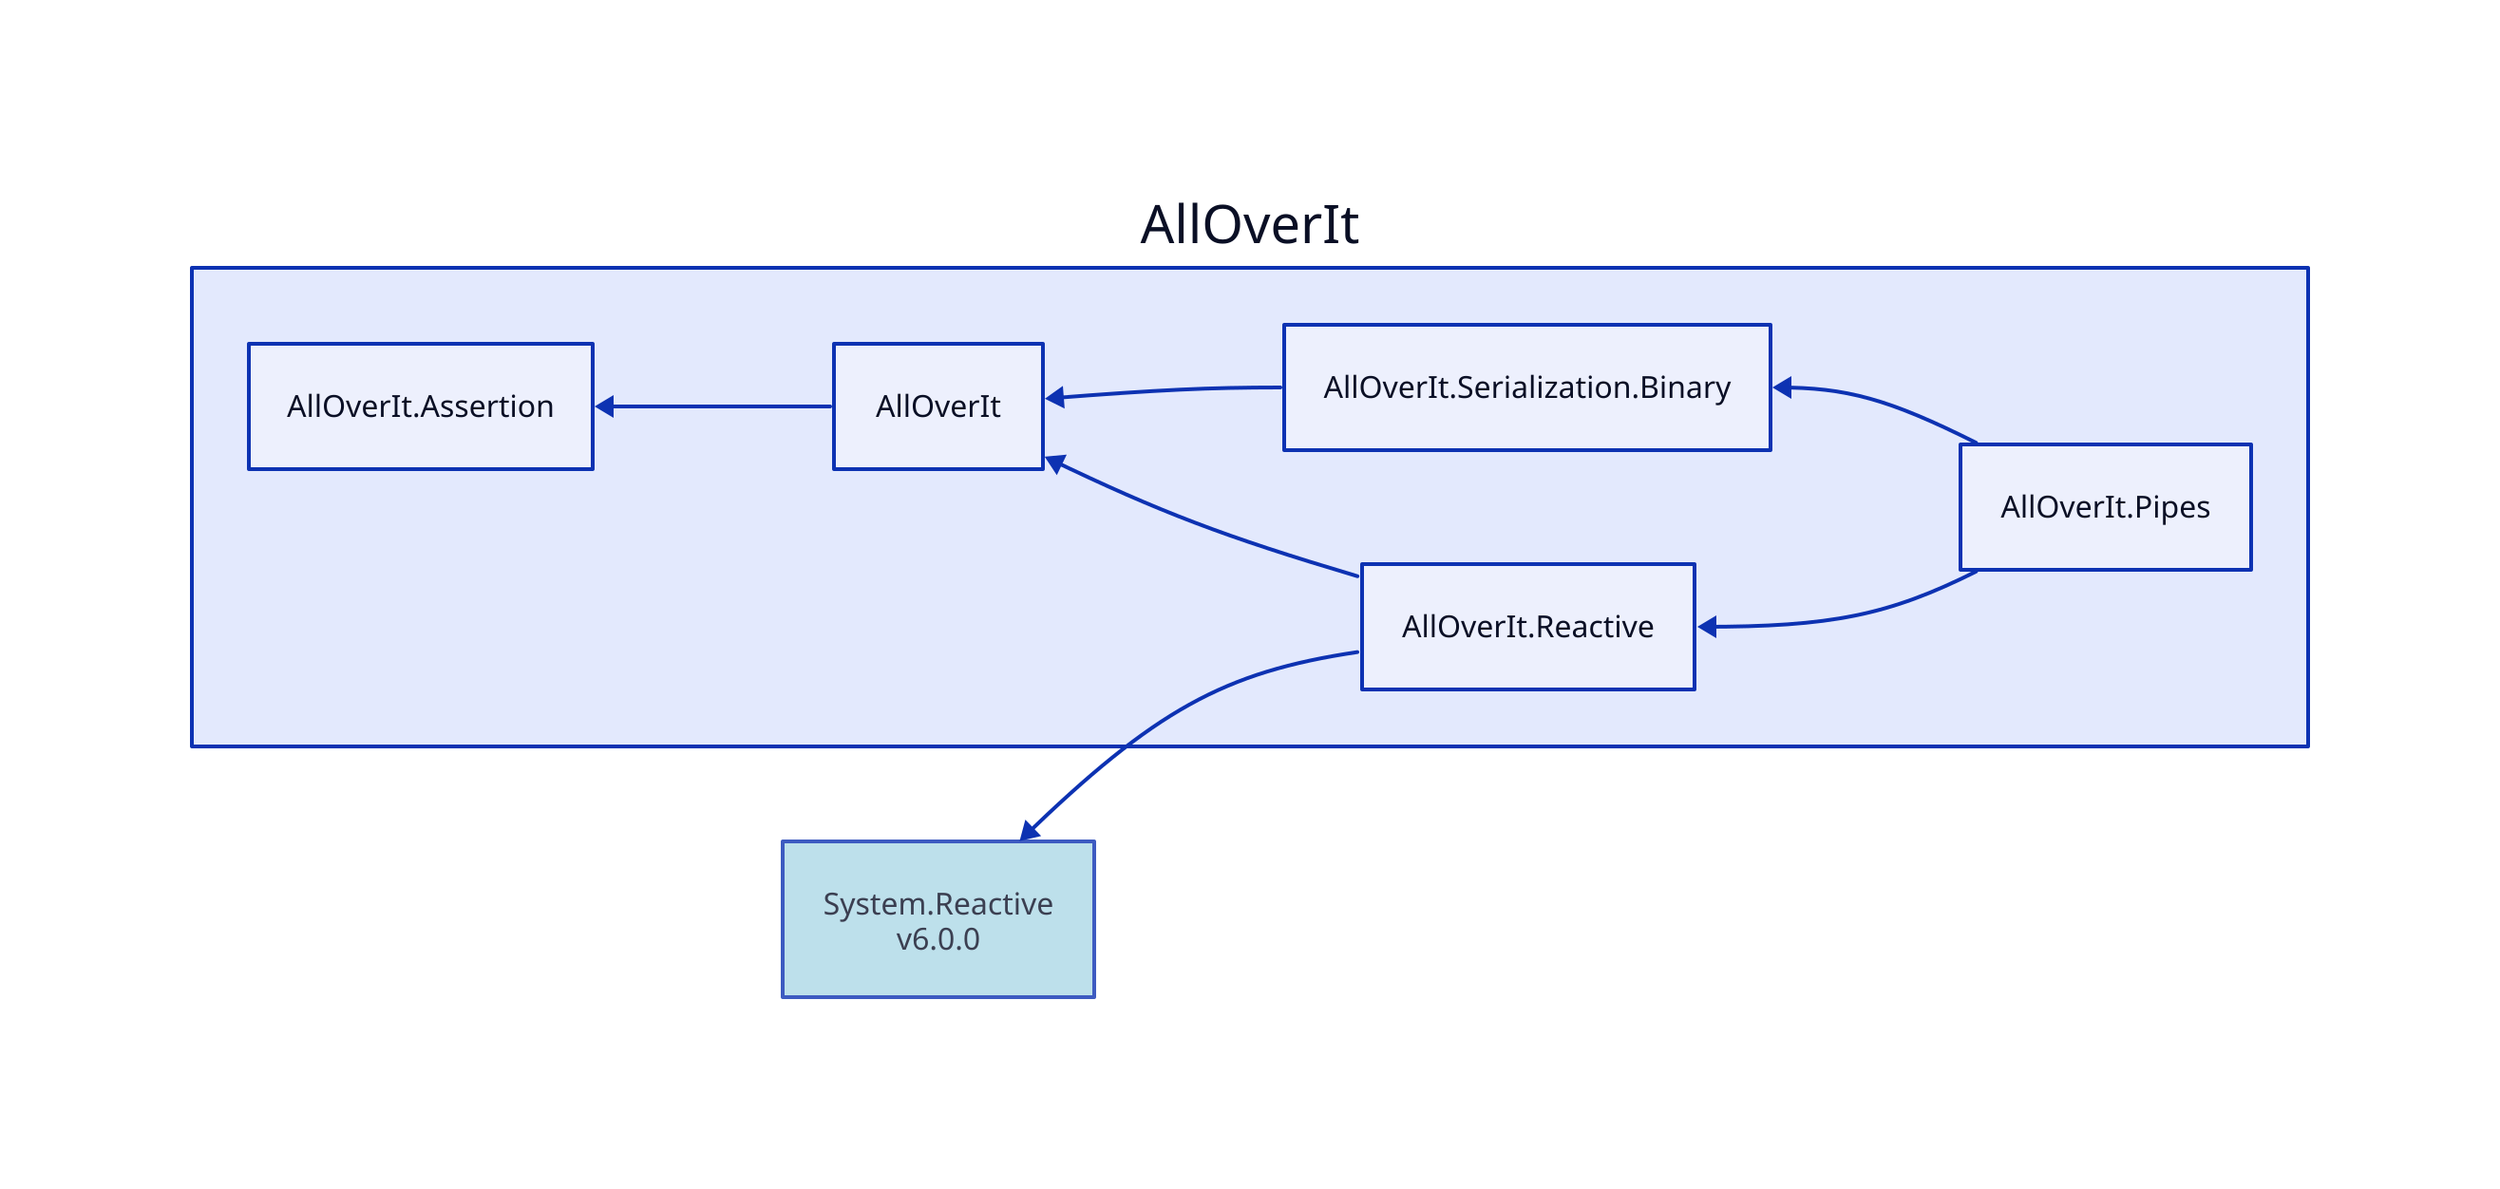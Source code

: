 direction: left

aoi: AllOverIt
aoi.alloverit-pipes: AllOverIt.Pipes
aoi.alloverit-serialization-binary: AllOverIt.Serialization.Binary
aoi.alloverit: AllOverIt
aoi.alloverit-assertion: AllOverIt.Assertion
aoi.alloverit-assertion <- aoi.alloverit
aoi.alloverit <- aoi.alloverit-serialization-binary
aoi.alloverit-serialization-binary <- aoi.alloverit-pipes
aoi.alloverit-reactive: AllOverIt.Reactive
system-reactive_6-0-0: System.Reactive\nv6.0.0
system-reactive_6-0-0.style.fill: "#ADD8E6"
system-reactive_6-0-0.style.opacity: 0.8
system-reactive_6-0-0 <- aoi.alloverit-reactive
aoi.alloverit <- aoi.alloverit-reactive
aoi.alloverit-reactive <- aoi.alloverit-pipes
